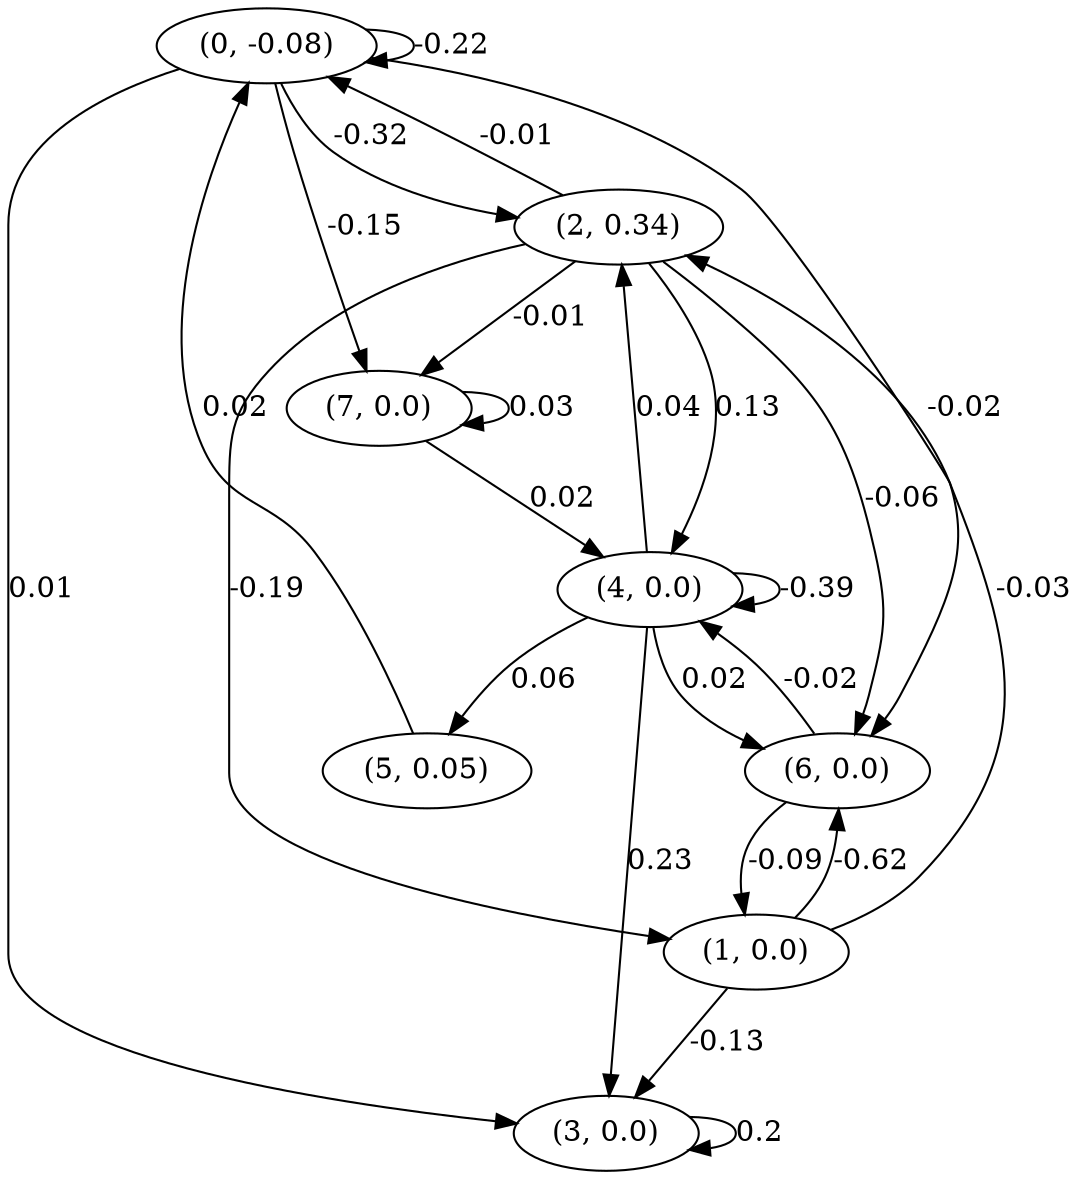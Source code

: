 digraph {
    0 [ label = "(0, -0.08)" ]
    1 [ label = "(1, 0.0)" ]
    2 [ label = "(2, 0.34)" ]
    3 [ label = "(3, 0.0)" ]
    4 [ label = "(4, 0.0)" ]
    5 [ label = "(5, 0.05)" ]
    6 [ label = "(6, 0.0)" ]
    7 [ label = "(7, 0.0)" ]
    0 -> 0 [ label = "-0.22" ]
    3 -> 3 [ label = "0.2" ]
    4 -> 4 [ label = "-0.39" ]
    7 -> 7 [ label = "0.03" ]
    2 -> 0 [ label = "-0.01" ]
    5 -> 0 [ label = "0.02" ]
    2 -> 1 [ label = "-0.19" ]
    6 -> 1 [ label = "-0.09" ]
    0 -> 2 [ label = "-0.32" ]
    1 -> 2 [ label = "-0.03" ]
    4 -> 2 [ label = "0.04" ]
    0 -> 3 [ label = "0.01" ]
    1 -> 3 [ label = "-0.13" ]
    4 -> 3 [ label = "0.23" ]
    2 -> 4 [ label = "0.13" ]
    6 -> 4 [ label = "-0.02" ]
    7 -> 4 [ label = "0.02" ]
    4 -> 5 [ label = "0.06" ]
    0 -> 6 [ label = "-0.02" ]
    1 -> 6 [ label = "-0.62" ]
    2 -> 6 [ label = "-0.06" ]
    4 -> 6 [ label = "0.02" ]
    0 -> 7 [ label = "-0.15" ]
    2 -> 7 [ label = "-0.01" ]
}

